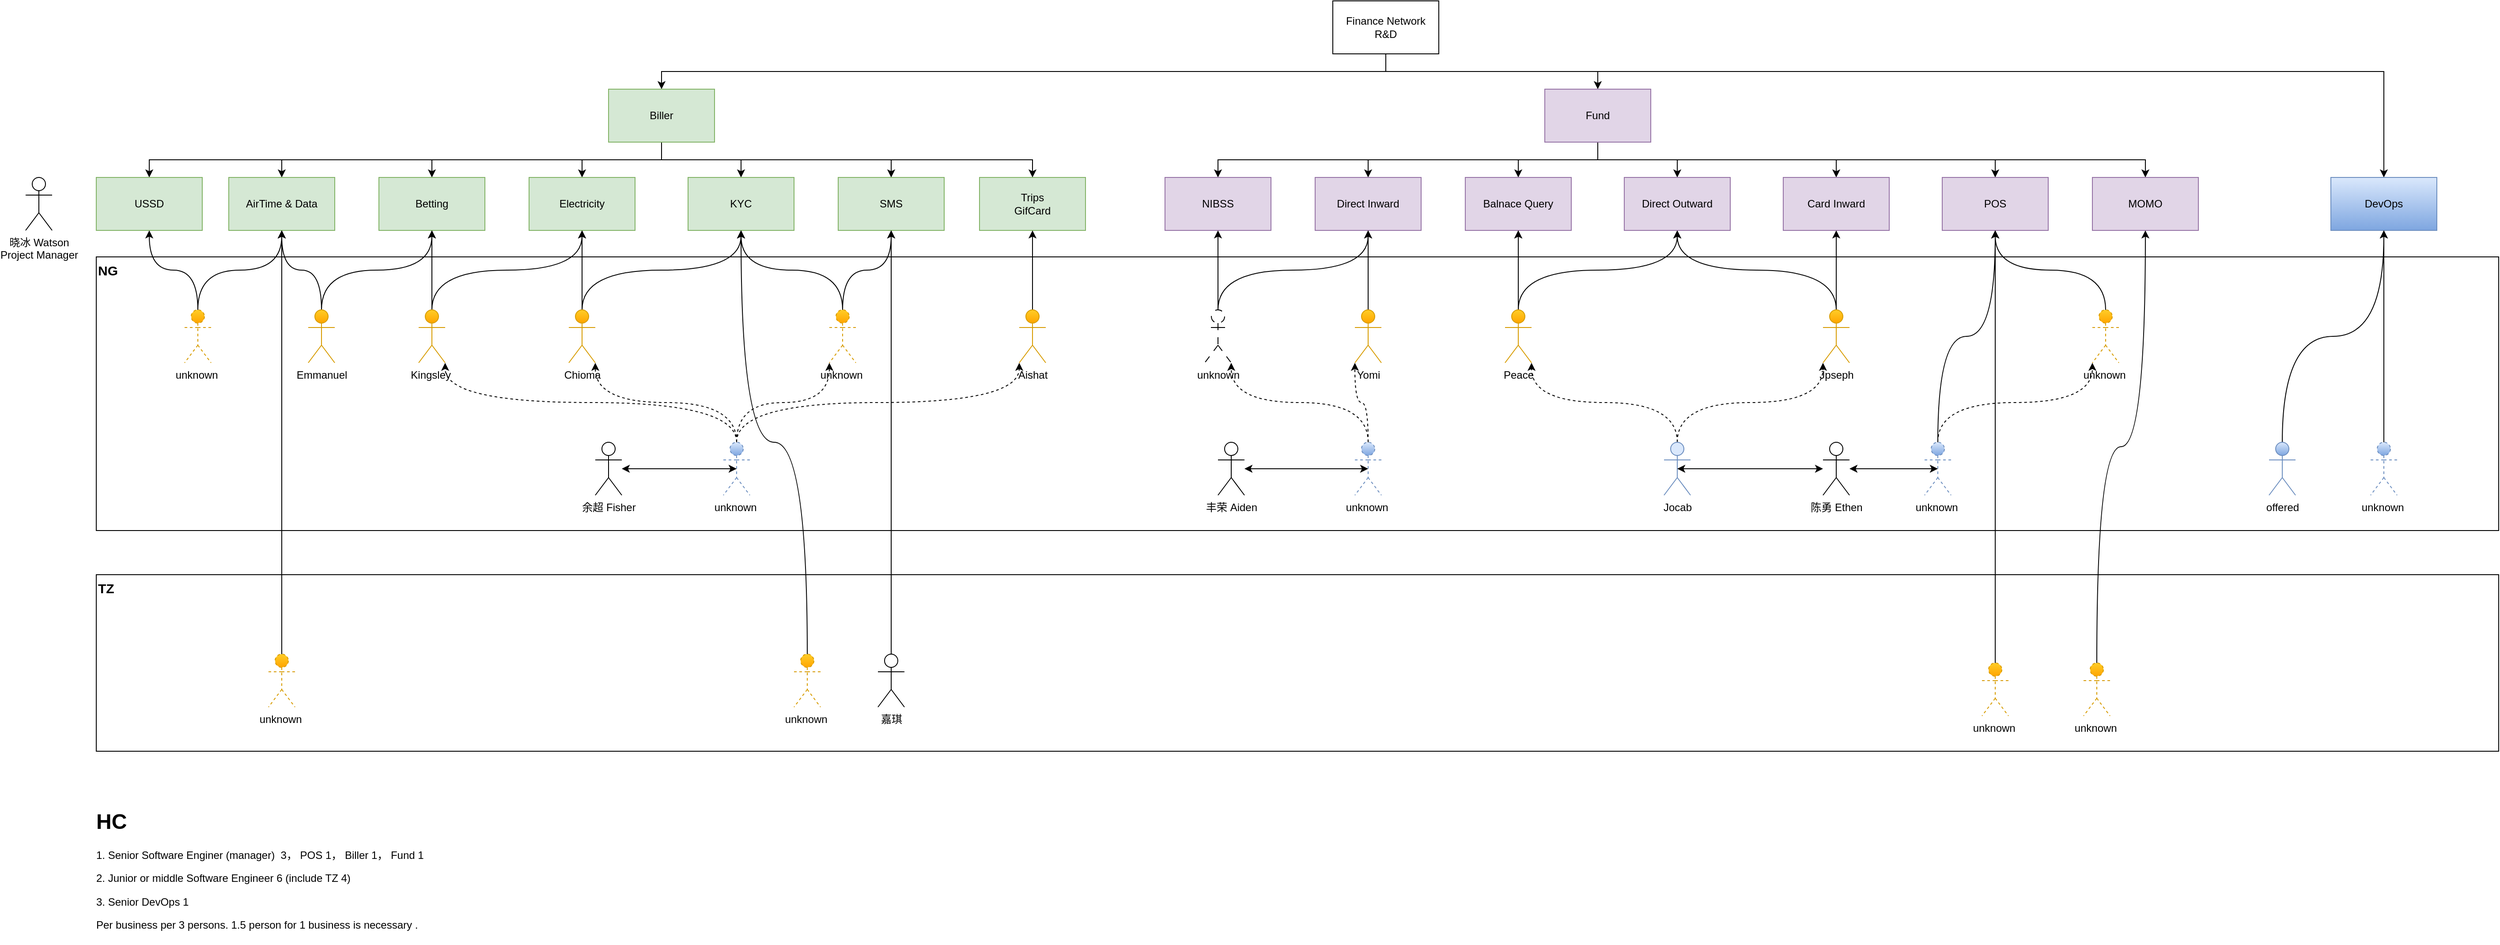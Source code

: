 <mxfile version="21.6.9" type="github">
  <diagram name="Page-1" id="KtC437doS44tO2pb6mZ8">
    <mxGraphModel dx="1670" dy="535" grid="1" gridSize="10" guides="1" tooltips="1" connect="1" arrows="1" fold="1" page="1" pageScale="1" pageWidth="827" pageHeight="1169" math="0" shadow="0">
      <root>
        <mxCell id="0" />
        <mxCell id="1" parent="0" />
        <mxCell id="--BedkbPNoYJuqEjWQFw-91" value="NG" style="rounded=0;whiteSpace=wrap;html=1;align=left;verticalAlign=top;fontStyle=1;fontSize=15;" vertex="1" parent="1">
          <mxGeometry x="-490" y="690" width="2720" height="310" as="geometry" />
        </mxCell>
        <mxCell id="--BedkbPNoYJuqEjWQFw-4" style="edgeStyle=orthogonalEdgeStyle;rounded=0;orthogonalLoop=1;jettySize=auto;html=1;entryX=0.5;entryY=0;entryDx=0;entryDy=0;exitX=0.5;exitY=1;exitDx=0;exitDy=0;" edge="1" parent="1" source="--BedkbPNoYJuqEjWQFw-1" target="--BedkbPNoYJuqEjWQFw-2">
          <mxGeometry relative="1" as="geometry" />
        </mxCell>
        <mxCell id="--BedkbPNoYJuqEjWQFw-5" style="edgeStyle=orthogonalEdgeStyle;rounded=0;orthogonalLoop=1;jettySize=auto;html=1;entryX=0.5;entryY=0;entryDx=0;entryDy=0;exitX=0.5;exitY=1;exitDx=0;exitDy=0;" edge="1" parent="1" source="--BedkbPNoYJuqEjWQFw-1" target="--BedkbPNoYJuqEjWQFw-3">
          <mxGeometry relative="1" as="geometry" />
        </mxCell>
        <mxCell id="--BedkbPNoYJuqEjWQFw-118" style="edgeStyle=orthogonalEdgeStyle;rounded=0;orthogonalLoop=1;jettySize=auto;html=1;entryX=0.5;entryY=0;entryDx=0;entryDy=0;exitX=0.5;exitY=1;exitDx=0;exitDy=0;" edge="1" parent="1" source="--BedkbPNoYJuqEjWQFw-1" target="--BedkbPNoYJuqEjWQFw-117">
          <mxGeometry relative="1" as="geometry">
            <Array as="points">
              <mxPoint x="970" y="480" />
              <mxPoint x="2100" y="480" />
            </Array>
          </mxGeometry>
        </mxCell>
        <mxCell id="--BedkbPNoYJuqEjWQFw-1" value="Finance Network R&amp;amp;D" style="rounded=0;whiteSpace=wrap;html=1;" vertex="1" parent="1">
          <mxGeometry x="910" y="400" width="120" height="60" as="geometry" />
        </mxCell>
        <mxCell id="--BedkbPNoYJuqEjWQFw-123" style="edgeStyle=orthogonalEdgeStyle;rounded=0;orthogonalLoop=1;jettySize=auto;html=1;entryX=0.5;entryY=0;entryDx=0;entryDy=0;exitX=0.5;exitY=1;exitDx=0;exitDy=0;" edge="1" parent="1" source="--BedkbPNoYJuqEjWQFw-2" target="--BedkbPNoYJuqEjWQFw-100">
          <mxGeometry relative="1" as="geometry" />
        </mxCell>
        <mxCell id="--BedkbPNoYJuqEjWQFw-124" style="edgeStyle=orthogonalEdgeStyle;rounded=0;orthogonalLoop=1;jettySize=auto;html=1;entryX=0.5;entryY=0;entryDx=0;entryDy=0;exitX=0.5;exitY=1;exitDx=0;exitDy=0;" edge="1" parent="1" source="--BedkbPNoYJuqEjWQFw-2" target="--BedkbPNoYJuqEjWQFw-6">
          <mxGeometry relative="1" as="geometry" />
        </mxCell>
        <mxCell id="--BedkbPNoYJuqEjWQFw-125" style="edgeStyle=orthogonalEdgeStyle;rounded=0;orthogonalLoop=1;jettySize=auto;html=1;entryX=0.5;entryY=0;entryDx=0;entryDy=0;exitX=0.5;exitY=1;exitDx=0;exitDy=0;" edge="1" parent="1" source="--BedkbPNoYJuqEjWQFw-2" target="--BedkbPNoYJuqEjWQFw-7">
          <mxGeometry relative="1" as="geometry" />
        </mxCell>
        <mxCell id="--BedkbPNoYJuqEjWQFw-126" style="edgeStyle=orthogonalEdgeStyle;rounded=0;orthogonalLoop=1;jettySize=auto;html=1;entryX=0.5;entryY=0;entryDx=0;entryDy=0;" edge="1" parent="1" source="--BedkbPNoYJuqEjWQFw-2" target="--BedkbPNoYJuqEjWQFw-8">
          <mxGeometry relative="1" as="geometry" />
        </mxCell>
        <mxCell id="--BedkbPNoYJuqEjWQFw-127" style="edgeStyle=orthogonalEdgeStyle;rounded=0;orthogonalLoop=1;jettySize=auto;html=1;entryX=0.5;entryY=0;entryDx=0;entryDy=0;" edge="1" parent="1" source="--BedkbPNoYJuqEjWQFw-2" target="--BedkbPNoYJuqEjWQFw-9">
          <mxGeometry relative="1" as="geometry" />
        </mxCell>
        <mxCell id="--BedkbPNoYJuqEjWQFw-128" style="edgeStyle=orthogonalEdgeStyle;rounded=0;orthogonalLoop=1;jettySize=auto;html=1;entryX=0.5;entryY=0;entryDx=0;entryDy=0;exitX=0.5;exitY=1;exitDx=0;exitDy=0;" edge="1" parent="1" source="--BedkbPNoYJuqEjWQFw-2" target="--BedkbPNoYJuqEjWQFw-10">
          <mxGeometry relative="1" as="geometry" />
        </mxCell>
        <mxCell id="--BedkbPNoYJuqEjWQFw-129" style="edgeStyle=orthogonalEdgeStyle;rounded=0;orthogonalLoop=1;jettySize=auto;html=1;entryX=0.5;entryY=0;entryDx=0;entryDy=0;exitX=0.5;exitY=1;exitDx=0;exitDy=0;" edge="1" parent="1" source="--BedkbPNoYJuqEjWQFw-2" target="--BedkbPNoYJuqEjWQFw-15">
          <mxGeometry relative="1" as="geometry" />
        </mxCell>
        <mxCell id="--BedkbPNoYJuqEjWQFw-2" value="Biller" style="rounded=0;whiteSpace=wrap;html=1;fillColor=#d5e8d4;strokeColor=#82b366;" vertex="1" parent="1">
          <mxGeometry x="90" y="500" width="120" height="60" as="geometry" />
        </mxCell>
        <mxCell id="--BedkbPNoYJuqEjWQFw-130" style="edgeStyle=orthogonalEdgeStyle;rounded=0;orthogonalLoop=1;jettySize=auto;html=1;entryX=0.5;entryY=0;entryDx=0;entryDy=0;exitX=0.5;exitY=1;exitDx=0;exitDy=0;" edge="1" parent="1" source="--BedkbPNoYJuqEjWQFw-3" target="--BedkbPNoYJuqEjWQFw-11">
          <mxGeometry relative="1" as="geometry" />
        </mxCell>
        <mxCell id="--BedkbPNoYJuqEjWQFw-131" style="edgeStyle=orthogonalEdgeStyle;rounded=0;orthogonalLoop=1;jettySize=auto;html=1;entryX=0.5;entryY=0;entryDx=0;entryDy=0;exitX=0.5;exitY=1;exitDx=0;exitDy=0;" edge="1" parent="1" source="--BedkbPNoYJuqEjWQFw-3" target="--BedkbPNoYJuqEjWQFw-12">
          <mxGeometry relative="1" as="geometry" />
        </mxCell>
        <mxCell id="--BedkbPNoYJuqEjWQFw-132" style="edgeStyle=orthogonalEdgeStyle;rounded=0;orthogonalLoop=1;jettySize=auto;html=1;entryX=0.5;entryY=0;entryDx=0;entryDy=0;" edge="1" parent="1" source="--BedkbPNoYJuqEjWQFw-3" target="--BedkbPNoYJuqEjWQFw-13">
          <mxGeometry relative="1" as="geometry" />
        </mxCell>
        <mxCell id="--BedkbPNoYJuqEjWQFw-133" style="edgeStyle=orthogonalEdgeStyle;rounded=0;orthogonalLoop=1;jettySize=auto;html=1;entryX=0.5;entryY=0;entryDx=0;entryDy=0;" edge="1" parent="1" source="--BedkbPNoYJuqEjWQFw-3" target="--BedkbPNoYJuqEjWQFw-48">
          <mxGeometry relative="1" as="geometry" />
        </mxCell>
        <mxCell id="--BedkbPNoYJuqEjWQFw-134" style="edgeStyle=orthogonalEdgeStyle;rounded=0;orthogonalLoop=1;jettySize=auto;html=1;entryX=0.5;entryY=0;entryDx=0;entryDy=0;exitX=0.5;exitY=1;exitDx=0;exitDy=0;" edge="1" parent="1" source="--BedkbPNoYJuqEjWQFw-3" target="--BedkbPNoYJuqEjWQFw-14">
          <mxGeometry relative="1" as="geometry" />
        </mxCell>
        <mxCell id="--BedkbPNoYJuqEjWQFw-135" style="edgeStyle=orthogonalEdgeStyle;rounded=0;orthogonalLoop=1;jettySize=auto;html=1;entryX=0.5;entryY=0;entryDx=0;entryDy=0;exitX=0.5;exitY=1;exitDx=0;exitDy=0;" edge="1" parent="1" source="--BedkbPNoYJuqEjWQFw-3" target="--BedkbPNoYJuqEjWQFw-16">
          <mxGeometry relative="1" as="geometry" />
        </mxCell>
        <mxCell id="--BedkbPNoYJuqEjWQFw-136" style="edgeStyle=orthogonalEdgeStyle;rounded=0;orthogonalLoop=1;jettySize=auto;html=1;entryX=0.5;entryY=0;entryDx=0;entryDy=0;exitX=0.5;exitY=1;exitDx=0;exitDy=0;" edge="1" parent="1" source="--BedkbPNoYJuqEjWQFw-3" target="--BedkbPNoYJuqEjWQFw-104">
          <mxGeometry relative="1" as="geometry" />
        </mxCell>
        <mxCell id="--BedkbPNoYJuqEjWQFw-3" value="Fund" style="rounded=0;whiteSpace=wrap;html=1;fillColor=#e1d5e7;strokeColor=#9673a6;" vertex="1" parent="1">
          <mxGeometry x="1150" y="500" width="120" height="60" as="geometry" />
        </mxCell>
        <mxCell id="--BedkbPNoYJuqEjWQFw-6" value="AirTime &amp;amp; Data" style="rounded=0;whiteSpace=wrap;html=1;fillColor=#d5e8d4;strokeColor=#82b366;" vertex="1" parent="1">
          <mxGeometry x="-340" y="600" width="120" height="60" as="geometry" />
        </mxCell>
        <mxCell id="--BedkbPNoYJuqEjWQFw-7" value="Betting" style="rounded=0;whiteSpace=wrap;html=1;fillColor=#d5e8d4;strokeColor=#82b366;" vertex="1" parent="1">
          <mxGeometry x="-170" y="600" width="120" height="60" as="geometry" />
        </mxCell>
        <mxCell id="--BedkbPNoYJuqEjWQFw-8" value="Electricity" style="rounded=0;whiteSpace=wrap;html=1;fillColor=#d5e8d4;strokeColor=#82b366;" vertex="1" parent="1">
          <mxGeometry y="600" width="120" height="60" as="geometry" />
        </mxCell>
        <mxCell id="--BedkbPNoYJuqEjWQFw-9" value="KYC" style="rounded=0;whiteSpace=wrap;html=1;fillColor=#d5e8d4;strokeColor=#82b366;" vertex="1" parent="1">
          <mxGeometry x="180" y="600" width="120" height="60" as="geometry" />
        </mxCell>
        <mxCell id="--BedkbPNoYJuqEjWQFw-10" value="SMS" style="rounded=0;whiteSpace=wrap;html=1;fillColor=#d5e8d4;strokeColor=#82b366;" vertex="1" parent="1">
          <mxGeometry x="350" y="600" width="120" height="60" as="geometry" />
        </mxCell>
        <mxCell id="--BedkbPNoYJuqEjWQFw-11" value="NIBSS" style="rounded=0;whiteSpace=wrap;html=1;fillColor=#e1d5e7;strokeColor=#9673a6;" vertex="1" parent="1">
          <mxGeometry x="720" y="600" width="120" height="60" as="geometry" />
        </mxCell>
        <mxCell id="--BedkbPNoYJuqEjWQFw-12" value="Direct Inward" style="rounded=0;whiteSpace=wrap;html=1;fillColor=#e1d5e7;strokeColor=#9673a6;" vertex="1" parent="1">
          <mxGeometry x="890" y="600" width="120" height="60" as="geometry" />
        </mxCell>
        <mxCell id="--BedkbPNoYJuqEjWQFw-13" value="Balnace Query" style="rounded=0;whiteSpace=wrap;html=1;fillColor=#e1d5e7;strokeColor=#9673a6;" vertex="1" parent="1">
          <mxGeometry x="1060" y="600" width="120" height="60" as="geometry" />
        </mxCell>
        <mxCell id="--BedkbPNoYJuqEjWQFw-14" value="Card Inward" style="rounded=0;whiteSpace=wrap;html=1;fillColor=#e1d5e7;strokeColor=#9673a6;" vertex="1" parent="1">
          <mxGeometry x="1420" y="600" width="120" height="60" as="geometry" />
        </mxCell>
        <mxCell id="--BedkbPNoYJuqEjWQFw-15" value="Trips&lt;br&gt;GifCard" style="rounded=0;whiteSpace=wrap;html=1;fillColor=#d5e8d4;strokeColor=#82b366;" vertex="1" parent="1">
          <mxGeometry x="510" y="600" width="120" height="60" as="geometry" />
        </mxCell>
        <mxCell id="--BedkbPNoYJuqEjWQFw-16" value="POS" style="rounded=0;whiteSpace=wrap;html=1;fillColor=#e1d5e7;strokeColor=#9673a6;" vertex="1" parent="1">
          <mxGeometry x="1600" y="600" width="120" height="60" as="geometry" />
        </mxCell>
        <mxCell id="--BedkbPNoYJuqEjWQFw-24" style="edgeStyle=orthogonalEdgeStyle;rounded=0;orthogonalLoop=1;jettySize=auto;html=1;entryX=0.5;entryY=1;entryDx=0;entryDy=0;curved=1;" edge="1" parent="1" source="--BedkbPNoYJuqEjWQFw-17" target="--BedkbPNoYJuqEjWQFw-6">
          <mxGeometry relative="1" as="geometry" />
        </mxCell>
        <mxCell id="--BedkbPNoYJuqEjWQFw-25" style="edgeStyle=orthogonalEdgeStyle;rounded=0;orthogonalLoop=1;jettySize=auto;html=1;entryX=0.5;entryY=1;entryDx=0;entryDy=0;exitX=0.5;exitY=0;exitDx=0;exitDy=0;exitPerimeter=0;curved=1;" edge="1" parent="1" source="--BedkbPNoYJuqEjWQFw-17" target="--BedkbPNoYJuqEjWQFw-7">
          <mxGeometry relative="1" as="geometry" />
        </mxCell>
        <mxCell id="--BedkbPNoYJuqEjWQFw-17" value="Emmanuel" style="shape=umlActor;verticalLabelPosition=bottom;verticalAlign=top;html=1;outlineConnect=0;fillColor=#ffcd28;gradientColor=#ffa500;strokeColor=#d79b00;" vertex="1" parent="1">
          <mxGeometry x="-250" y="750" width="30" height="60" as="geometry" />
        </mxCell>
        <mxCell id="--BedkbPNoYJuqEjWQFw-21" style="edgeStyle=orthogonalEdgeStyle;rounded=0;orthogonalLoop=1;jettySize=auto;html=1;entryX=0.5;entryY=1;entryDx=0;entryDy=0;curved=1;" edge="1" parent="1" source="--BedkbPNoYJuqEjWQFw-18" target="--BedkbPNoYJuqEjWQFw-7">
          <mxGeometry relative="1" as="geometry" />
        </mxCell>
        <mxCell id="--BedkbPNoYJuqEjWQFw-22" style="edgeStyle=orthogonalEdgeStyle;rounded=0;orthogonalLoop=1;jettySize=auto;html=1;entryX=0.5;entryY=1;entryDx=0;entryDy=0;exitX=0.5;exitY=0;exitDx=0;exitDy=0;exitPerimeter=0;curved=1;" edge="1" parent="1" source="--BedkbPNoYJuqEjWQFw-18" target="--BedkbPNoYJuqEjWQFw-8">
          <mxGeometry relative="1" as="geometry" />
        </mxCell>
        <mxCell id="--BedkbPNoYJuqEjWQFw-18" value="Kingsley&amp;nbsp;" style="shape=umlActor;verticalLabelPosition=bottom;verticalAlign=top;html=1;outlineConnect=0;fillColor=#ffcd28;gradientColor=#ffa500;strokeColor=#d79b00;" vertex="1" parent="1">
          <mxGeometry x="-125" y="750" width="30" height="60" as="geometry" />
        </mxCell>
        <mxCell id="--BedkbPNoYJuqEjWQFw-23" style="edgeStyle=orthogonalEdgeStyle;rounded=0;orthogonalLoop=1;jettySize=auto;html=1;entryX=0.5;entryY=1;entryDx=0;entryDy=0;curved=1;" edge="1" parent="1" source="--BedkbPNoYJuqEjWQFw-19" target="--BedkbPNoYJuqEjWQFw-8">
          <mxGeometry relative="1" as="geometry" />
        </mxCell>
        <mxCell id="--BedkbPNoYJuqEjWQFw-26" style="edgeStyle=orthogonalEdgeStyle;rounded=0;orthogonalLoop=1;jettySize=auto;html=1;entryX=0.5;entryY=1;entryDx=0;entryDy=0;exitX=0.5;exitY=0;exitDx=0;exitDy=0;exitPerimeter=0;curved=1;" edge="1" parent="1" source="--BedkbPNoYJuqEjWQFw-19" target="--BedkbPNoYJuqEjWQFw-9">
          <mxGeometry relative="1" as="geometry" />
        </mxCell>
        <mxCell id="--BedkbPNoYJuqEjWQFw-19" value="Chioma" style="shape=umlActor;verticalLabelPosition=bottom;verticalAlign=top;html=1;outlineConnect=0;fillColor=#ffcd28;gradientColor=#ffa500;strokeColor=#d79b00;" vertex="1" parent="1">
          <mxGeometry x="45" y="750" width="30" height="60" as="geometry" />
        </mxCell>
        <mxCell id="--BedkbPNoYJuqEjWQFw-28" style="edgeStyle=orthogonalEdgeStyle;rounded=0;orthogonalLoop=1;jettySize=auto;html=1;entryX=0.5;entryY=1;entryDx=0;entryDy=0;" edge="1" parent="1" source="--BedkbPNoYJuqEjWQFw-27" target="--BedkbPNoYJuqEjWQFw-15">
          <mxGeometry relative="1" as="geometry" />
        </mxCell>
        <mxCell id="--BedkbPNoYJuqEjWQFw-27" value="Aishat" style="shape=umlActor;verticalLabelPosition=bottom;verticalAlign=top;html=1;outlineConnect=0;fillColor=#ffcd28;gradientColor=#ffa500;strokeColor=#d79b00;" vertex="1" parent="1">
          <mxGeometry x="555" y="750" width="30" height="60" as="geometry" />
        </mxCell>
        <mxCell id="--BedkbPNoYJuqEjWQFw-33" style="edgeStyle=orthogonalEdgeStyle;rounded=0;orthogonalLoop=1;jettySize=auto;html=1;entryX=0.5;entryY=1;entryDx=0;entryDy=0;curved=1;" edge="1" parent="1" source="--BedkbPNoYJuqEjWQFw-32" target="--BedkbPNoYJuqEjWQFw-10">
          <mxGeometry relative="1" as="geometry" />
        </mxCell>
        <mxCell id="--BedkbPNoYJuqEjWQFw-34" style="edgeStyle=orthogonalEdgeStyle;rounded=0;orthogonalLoop=1;jettySize=auto;html=1;entryX=0.5;entryY=1;entryDx=0;entryDy=0;curved=1;exitX=0.5;exitY=0;exitDx=0;exitDy=0;exitPerimeter=0;" edge="1" parent="1" source="--BedkbPNoYJuqEjWQFw-32" target="--BedkbPNoYJuqEjWQFw-9">
          <mxGeometry relative="1" as="geometry" />
        </mxCell>
        <mxCell id="--BedkbPNoYJuqEjWQFw-32" value="unknown&amp;nbsp;" style="shape=umlActor;verticalLabelPosition=bottom;verticalAlign=top;html=1;outlineConnect=0;dashed=1;fillColor=#ffcd28;gradientColor=#ffa500;strokeColor=#d79b00;" vertex="1" parent="1">
          <mxGeometry x="340" y="750" width="30" height="60" as="geometry" />
        </mxCell>
        <mxCell id="--BedkbPNoYJuqEjWQFw-36" style="edgeStyle=orthogonalEdgeStyle;rounded=0;orthogonalLoop=1;jettySize=auto;html=1;entryX=0.5;entryY=1;entryDx=0;entryDy=0;" edge="1" parent="1" source="--BedkbPNoYJuqEjWQFw-35" target="--BedkbPNoYJuqEjWQFw-11">
          <mxGeometry relative="1" as="geometry" />
        </mxCell>
        <mxCell id="--BedkbPNoYJuqEjWQFw-39" style="edgeStyle=orthogonalEdgeStyle;rounded=0;orthogonalLoop=1;jettySize=auto;html=1;entryX=0.5;entryY=1;entryDx=0;entryDy=0;exitX=0.5;exitY=0;exitDx=0;exitDy=0;exitPerimeter=0;curved=1;" edge="1" parent="1" source="--BedkbPNoYJuqEjWQFw-35" target="--BedkbPNoYJuqEjWQFw-12">
          <mxGeometry relative="1" as="geometry" />
        </mxCell>
        <mxCell id="--BedkbPNoYJuqEjWQFw-35" value="unknown" style="shape=umlActor;verticalLabelPosition=bottom;verticalAlign=top;html=1;outlineConnect=0;dashed=1;dashPattern=8 8;" vertex="1" parent="1">
          <mxGeometry x="765" y="750" width="30" height="60" as="geometry" />
        </mxCell>
        <mxCell id="--BedkbPNoYJuqEjWQFw-38" style="edgeStyle=orthogonalEdgeStyle;rounded=0;orthogonalLoop=1;jettySize=auto;html=1;entryX=0.5;entryY=1;entryDx=0;entryDy=0;" edge="1" parent="1" source="--BedkbPNoYJuqEjWQFw-37" target="--BedkbPNoYJuqEjWQFw-12">
          <mxGeometry relative="1" as="geometry" />
        </mxCell>
        <mxCell id="--BedkbPNoYJuqEjWQFw-37" value="Yomi" style="shape=umlActor;verticalLabelPosition=bottom;verticalAlign=top;html=1;outlineConnect=0;fillColor=#ffcd28;gradientColor=#ffa500;strokeColor=#d79b00;" vertex="1" parent="1">
          <mxGeometry x="935" y="750" width="30" height="60" as="geometry" />
        </mxCell>
        <mxCell id="--BedkbPNoYJuqEjWQFw-41" style="edgeStyle=orthogonalEdgeStyle;rounded=0;orthogonalLoop=1;jettySize=auto;html=1;entryX=0.5;entryY=1;entryDx=0;entryDy=0;" edge="1" parent="1" source="--BedkbPNoYJuqEjWQFw-45" target="--BedkbPNoYJuqEjWQFw-13">
          <mxGeometry relative="1" as="geometry" />
        </mxCell>
        <mxCell id="--BedkbPNoYJuqEjWQFw-71" style="edgeStyle=orthogonalEdgeStyle;rounded=0;orthogonalLoop=1;jettySize=auto;html=1;entryX=1;entryY=1;entryDx=0;entryDy=0;entryPerimeter=0;exitX=0.5;exitY=0;exitDx=0;exitDy=0;exitPerimeter=0;curved=1;dashed=1;" edge="1" parent="1" source="--BedkbPNoYJuqEjWQFw-40" target="--BedkbPNoYJuqEjWQFw-45">
          <mxGeometry relative="1" as="geometry" />
        </mxCell>
        <mxCell id="--BedkbPNoYJuqEjWQFw-74" style="edgeStyle=orthogonalEdgeStyle;rounded=0;orthogonalLoop=1;jettySize=auto;html=1;entryX=0;entryY=1;entryDx=0;entryDy=0;entryPerimeter=0;exitX=0.5;exitY=0;exitDx=0;exitDy=0;exitPerimeter=0;curved=1;dashed=1;" edge="1" parent="1" source="--BedkbPNoYJuqEjWQFw-40" target="--BedkbPNoYJuqEjWQFw-50">
          <mxGeometry relative="1" as="geometry" />
        </mxCell>
        <mxCell id="--BedkbPNoYJuqEjWQFw-40" value="Jocab" style="shape=umlActor;verticalLabelPosition=bottom;verticalAlign=top;html=1;outlineConnect=0;fillColor=#dae8fc;strokeColor=#6c8ebf;" vertex="1" parent="1">
          <mxGeometry x="1285" y="900" width="30" height="60" as="geometry" />
        </mxCell>
        <mxCell id="--BedkbPNoYJuqEjWQFw-47" style="edgeStyle=orthogonalEdgeStyle;rounded=0;orthogonalLoop=1;jettySize=auto;html=1;entryX=0.5;entryY=1;entryDx=0;entryDy=0;exitX=0.5;exitY=0;exitDx=0;exitDy=0;exitPerimeter=0;curved=1;" edge="1" parent="1" source="--BedkbPNoYJuqEjWQFw-45" target="--BedkbPNoYJuqEjWQFw-13">
          <mxGeometry relative="1" as="geometry" />
        </mxCell>
        <mxCell id="--BedkbPNoYJuqEjWQFw-49" style="edgeStyle=orthogonalEdgeStyle;rounded=0;orthogonalLoop=1;jettySize=auto;html=1;entryX=0.5;entryY=1;entryDx=0;entryDy=0;curved=1;exitX=0.5;exitY=0;exitDx=0;exitDy=0;exitPerimeter=0;" edge="1" parent="1" source="--BedkbPNoYJuqEjWQFw-45" target="--BedkbPNoYJuqEjWQFw-48">
          <mxGeometry relative="1" as="geometry" />
        </mxCell>
        <mxCell id="--BedkbPNoYJuqEjWQFw-48" value="Direct Outward" style="rounded=0;whiteSpace=wrap;html=1;fillColor=#e1d5e7;strokeColor=#9673a6;" vertex="1" parent="1">
          <mxGeometry x="1240" y="600" width="120" height="60" as="geometry" />
        </mxCell>
        <mxCell id="--BedkbPNoYJuqEjWQFw-55" style="edgeStyle=orthogonalEdgeStyle;rounded=0;orthogonalLoop=1;jettySize=auto;html=1;entryX=0.5;entryY=1;entryDx=0;entryDy=0;" edge="1" parent="1" source="--BedkbPNoYJuqEjWQFw-50" target="--BedkbPNoYJuqEjWQFw-14">
          <mxGeometry relative="1" as="geometry" />
        </mxCell>
        <mxCell id="--BedkbPNoYJuqEjWQFw-88" style="edgeStyle=orthogonalEdgeStyle;rounded=0;orthogonalLoop=1;jettySize=auto;html=1;entryX=0.5;entryY=1;entryDx=0;entryDy=0;exitX=0.5;exitY=0;exitDx=0;exitDy=0;exitPerimeter=0;curved=1;" edge="1" parent="1" source="--BedkbPNoYJuqEjWQFw-50" target="--BedkbPNoYJuqEjWQFw-48">
          <mxGeometry relative="1" as="geometry" />
        </mxCell>
        <mxCell id="--BedkbPNoYJuqEjWQFw-50" value="Jpseph" style="shape=umlActor;verticalLabelPosition=bottom;verticalAlign=top;html=1;outlineConnect=0;fillColor=#ffcd28;gradientColor=#ffa500;strokeColor=#d79b00;" vertex="1" parent="1">
          <mxGeometry x="1465" y="750" width="30" height="60" as="geometry" />
        </mxCell>
        <mxCell id="--BedkbPNoYJuqEjWQFw-45" value="Peace" style="shape=umlActor;verticalLabelPosition=bottom;verticalAlign=top;html=1;outlineConnect=0;fillColor=#ffcd28;gradientColor=#ffa500;strokeColor=#d79b00;" vertex="1" parent="1">
          <mxGeometry x="1105" y="750" width="30" height="60" as="geometry" />
        </mxCell>
        <mxCell id="--BedkbPNoYJuqEjWQFw-60" style="edgeStyle=orthogonalEdgeStyle;rounded=0;orthogonalLoop=1;jettySize=auto;html=1;entryX=0.5;entryY=1;entryDx=0;entryDy=0;exitX=0.5;exitY=0;exitDx=0;exitDy=0;exitPerimeter=0;curved=1;" edge="1" parent="1" source="--BedkbPNoYJuqEjWQFw-58" target="--BedkbPNoYJuqEjWQFw-16">
          <mxGeometry relative="1" as="geometry" />
        </mxCell>
        <mxCell id="--BedkbPNoYJuqEjWQFw-58" value="unknown&amp;nbsp;" style="shape=umlActor;verticalLabelPosition=bottom;verticalAlign=top;html=1;outlineConnect=0;fillColor=#ffcd28;gradientColor=#ffa500;strokeColor=#d79b00;dashed=1;" vertex="1" parent="1">
          <mxGeometry x="1770" y="750" width="30" height="60" as="geometry" />
        </mxCell>
        <mxCell id="--BedkbPNoYJuqEjWQFw-65" style="edgeStyle=orthogonalEdgeStyle;rounded=0;orthogonalLoop=1;jettySize=auto;html=1;entryX=1;entryY=1;entryDx=0;entryDy=0;entryPerimeter=0;curved=1;exitX=0.5;exitY=0;exitDx=0;exitDy=0;exitPerimeter=0;dashed=1;" edge="1" parent="1" source="--BedkbPNoYJuqEjWQFw-63" target="--BedkbPNoYJuqEjWQFw-19">
          <mxGeometry relative="1" as="geometry" />
        </mxCell>
        <mxCell id="--BedkbPNoYJuqEjWQFw-66" style="edgeStyle=orthogonalEdgeStyle;rounded=0;orthogonalLoop=1;jettySize=auto;html=1;entryX=0;entryY=1;entryDx=0;entryDy=0;entryPerimeter=0;exitX=0.5;exitY=0;exitDx=0;exitDy=0;exitPerimeter=0;curved=1;dashed=1;" edge="1" parent="1" source="--BedkbPNoYJuqEjWQFw-63" target="--BedkbPNoYJuqEjWQFw-32">
          <mxGeometry relative="1" as="geometry" />
        </mxCell>
        <mxCell id="--BedkbPNoYJuqEjWQFw-67" style="edgeStyle=orthogonalEdgeStyle;rounded=0;orthogonalLoop=1;jettySize=auto;html=1;entryX=1;entryY=1;entryDx=0;entryDy=0;entryPerimeter=0;exitX=0.5;exitY=0;exitDx=0;exitDy=0;exitPerimeter=0;curved=1;dashed=1;" edge="1" parent="1" source="--BedkbPNoYJuqEjWQFw-63" target="--BedkbPNoYJuqEjWQFw-18">
          <mxGeometry relative="1" as="geometry" />
        </mxCell>
        <mxCell id="--BedkbPNoYJuqEjWQFw-68" style="edgeStyle=orthogonalEdgeStyle;rounded=0;orthogonalLoop=1;jettySize=auto;html=1;entryX=0;entryY=1;entryDx=0;entryDy=0;entryPerimeter=0;exitX=0.5;exitY=0;exitDx=0;exitDy=0;exitPerimeter=0;curved=1;dashed=1;" edge="1" parent="1" source="--BedkbPNoYJuqEjWQFw-63" target="--BedkbPNoYJuqEjWQFw-27">
          <mxGeometry relative="1" as="geometry" />
        </mxCell>
        <mxCell id="--BedkbPNoYJuqEjWQFw-63" value="unknown&amp;nbsp;" style="shape=umlActor;verticalLabelPosition=bottom;verticalAlign=top;html=1;outlineConnect=0;fillColor=#dae8fc;gradientColor=#7ea6e0;strokeColor=#6c8ebf;dashed=1;" vertex="1" parent="1">
          <mxGeometry x="220" y="900" width="30" height="60" as="geometry" />
        </mxCell>
        <mxCell id="--BedkbPNoYJuqEjWQFw-69" style="edgeStyle=orthogonalEdgeStyle;rounded=0;orthogonalLoop=1;jettySize=auto;html=1;entryX=0.5;entryY=0.5;entryDx=0;entryDy=0;entryPerimeter=0;startArrow=classic;startFill=1;" edge="1" parent="1" source="--BedkbPNoYJuqEjWQFw-64" target="--BedkbPNoYJuqEjWQFw-63">
          <mxGeometry relative="1" as="geometry" />
        </mxCell>
        <mxCell id="--BedkbPNoYJuqEjWQFw-64" value="余超 Fisher" style="shape=umlActor;verticalLabelPosition=bottom;verticalAlign=top;html=1;outlineConnect=0;" vertex="1" parent="1">
          <mxGeometry x="75" y="900" width="30" height="60" as="geometry" />
        </mxCell>
        <mxCell id="--BedkbPNoYJuqEjWQFw-86" style="edgeStyle=orthogonalEdgeStyle;rounded=0;orthogonalLoop=1;jettySize=auto;html=1;entryX=1;entryY=1;entryDx=0;entryDy=0;entryPerimeter=0;curved=1;exitX=0.5;exitY=0;exitDx=0;exitDy=0;exitPerimeter=0;dashed=1;" edge="1" parent="1" source="--BedkbPNoYJuqEjWQFw-70" target="--BedkbPNoYJuqEjWQFw-35">
          <mxGeometry relative="1" as="geometry" />
        </mxCell>
        <mxCell id="--BedkbPNoYJuqEjWQFw-87" style="edgeStyle=orthogonalEdgeStyle;rounded=0;orthogonalLoop=1;jettySize=auto;html=1;entryX=0;entryY=1;entryDx=0;entryDy=0;entryPerimeter=0;curved=1;dashed=1;" edge="1" parent="1" source="--BedkbPNoYJuqEjWQFw-70" target="--BedkbPNoYJuqEjWQFw-37">
          <mxGeometry relative="1" as="geometry" />
        </mxCell>
        <mxCell id="--BedkbPNoYJuqEjWQFw-70" value="unknown&amp;nbsp;" style="shape=umlActor;verticalLabelPosition=bottom;verticalAlign=top;html=1;outlineConnect=0;fillColor=#dae8fc;gradientColor=#7ea6e0;strokeColor=#6c8ebf;dashed=1;" vertex="1" parent="1">
          <mxGeometry x="935" y="900" width="30" height="60" as="geometry" />
        </mxCell>
        <mxCell id="--BedkbPNoYJuqEjWQFw-78" style="edgeStyle=orthogonalEdgeStyle;rounded=0;orthogonalLoop=1;jettySize=auto;html=1;entryX=0.5;entryY=0.5;entryDx=0;entryDy=0;entryPerimeter=0;startArrow=classic;startFill=1;" edge="1" parent="1" source="--BedkbPNoYJuqEjWQFw-75" target="--BedkbPNoYJuqEjWQFw-70">
          <mxGeometry relative="1" as="geometry" />
        </mxCell>
        <mxCell id="--BedkbPNoYJuqEjWQFw-75" value="丰荣 Aiden" style="shape=umlActor;verticalLabelPosition=bottom;verticalAlign=top;html=1;outlineConnect=0;" vertex="1" parent="1">
          <mxGeometry x="780" y="900" width="30" height="60" as="geometry" />
        </mxCell>
        <mxCell id="--BedkbPNoYJuqEjWQFw-83" style="edgeStyle=orthogonalEdgeStyle;rounded=0;orthogonalLoop=1;jettySize=auto;html=1;entryX=0.5;entryY=1;entryDx=0;entryDy=0;curved=1;" edge="1" parent="1" source="--BedkbPNoYJuqEjWQFw-79" target="--BedkbPNoYJuqEjWQFw-16">
          <mxGeometry relative="1" as="geometry">
            <mxPoint x="1645" y="810" as="targetPoint" />
          </mxGeometry>
        </mxCell>
        <mxCell id="--BedkbPNoYJuqEjWQFw-84" style="edgeStyle=orthogonalEdgeStyle;rounded=0;orthogonalLoop=1;jettySize=auto;html=1;entryX=0;entryY=1;entryDx=0;entryDy=0;entryPerimeter=0;exitX=0.5;exitY=0;exitDx=0;exitDy=0;exitPerimeter=0;curved=1;dashed=1;" edge="1" parent="1" source="--BedkbPNoYJuqEjWQFw-79" target="--BedkbPNoYJuqEjWQFw-58">
          <mxGeometry relative="1" as="geometry" />
        </mxCell>
        <mxCell id="--BedkbPNoYJuqEjWQFw-79" value="unknown&amp;nbsp;" style="shape=umlActor;verticalLabelPosition=bottom;verticalAlign=top;html=1;outlineConnect=0;fillColor=#dae8fc;gradientColor=#7ea6e0;strokeColor=#6c8ebf;dashed=1;" vertex="1" parent="1">
          <mxGeometry x="1580" y="900" width="30" height="60" as="geometry" />
        </mxCell>
        <mxCell id="--BedkbPNoYJuqEjWQFw-81" style="edgeStyle=orthogonalEdgeStyle;rounded=0;orthogonalLoop=1;jettySize=auto;html=1;entryX=0.5;entryY=0.5;entryDx=0;entryDy=0;entryPerimeter=0;startArrow=classic;startFill=1;" edge="1" parent="1" source="--BedkbPNoYJuqEjWQFw-80" target="--BedkbPNoYJuqEjWQFw-79">
          <mxGeometry relative="1" as="geometry" />
        </mxCell>
        <mxCell id="--BedkbPNoYJuqEjWQFw-82" style="edgeStyle=orthogonalEdgeStyle;rounded=0;orthogonalLoop=1;jettySize=auto;html=1;entryX=0.5;entryY=0.5;entryDx=0;entryDy=0;entryPerimeter=0;startArrow=classic;startFill=1;" edge="1" parent="1" source="--BedkbPNoYJuqEjWQFw-80" target="--BedkbPNoYJuqEjWQFw-40">
          <mxGeometry relative="1" as="geometry" />
        </mxCell>
        <mxCell id="--BedkbPNoYJuqEjWQFw-80" value="陈勇 Ethen" style="shape=umlActor;verticalLabelPosition=bottom;verticalAlign=top;html=1;outlineConnect=0;" vertex="1" parent="1">
          <mxGeometry x="1465" y="900" width="30" height="60" as="geometry" />
        </mxCell>
        <mxCell id="--BedkbPNoYJuqEjWQFw-89" value="晓冰 Watson&lt;br&gt;Project Manager" style="shape=umlActor;verticalLabelPosition=bottom;verticalAlign=top;html=1;outlineConnect=0;" vertex="1" parent="1">
          <mxGeometry x="-570" y="600" width="30" height="60" as="geometry" />
        </mxCell>
        <mxCell id="--BedkbPNoYJuqEjWQFw-92" value="TZ" style="rounded=0;whiteSpace=wrap;html=1;align=left;verticalAlign=top;fontStyle=1;fontSize=15;" vertex="1" parent="1">
          <mxGeometry x="-490" y="1050" width="2720" height="200" as="geometry" />
        </mxCell>
        <mxCell id="--BedkbPNoYJuqEjWQFw-94" style="edgeStyle=orthogonalEdgeStyle;rounded=0;orthogonalLoop=1;jettySize=auto;html=1;entryX=0.5;entryY=1;entryDx=0;entryDy=0;" edge="1" parent="1" source="--BedkbPNoYJuqEjWQFw-93" target="--BedkbPNoYJuqEjWQFw-10">
          <mxGeometry relative="1" as="geometry" />
        </mxCell>
        <mxCell id="--BedkbPNoYJuqEjWQFw-93" value="嘉琪" style="shape=umlActor;verticalLabelPosition=bottom;verticalAlign=top;html=1;outlineConnect=0;" vertex="1" parent="1">
          <mxGeometry x="395" y="1140" width="30" height="60" as="geometry" />
        </mxCell>
        <mxCell id="--BedkbPNoYJuqEjWQFw-96" style="edgeStyle=orthogonalEdgeStyle;rounded=0;orthogonalLoop=1;jettySize=auto;html=1;entryX=0.5;entryY=1;entryDx=0;entryDy=0;curved=1;" edge="1" parent="1" source="--BedkbPNoYJuqEjWQFw-95" target="--BedkbPNoYJuqEjWQFw-9">
          <mxGeometry relative="1" as="geometry" />
        </mxCell>
        <mxCell id="--BedkbPNoYJuqEjWQFw-95" value="unknown&amp;nbsp;" style="shape=umlActor;verticalLabelPosition=bottom;verticalAlign=top;html=1;outlineConnect=0;dashed=1;fillColor=#ffcd28;gradientColor=#ffa500;strokeColor=#d79b00;" vertex="1" parent="1">
          <mxGeometry x="300" y="1140" width="30" height="60" as="geometry" />
        </mxCell>
        <mxCell id="--BedkbPNoYJuqEjWQFw-100" value="USSD" style="rounded=0;whiteSpace=wrap;html=1;fillColor=#d5e8d4;strokeColor=#82b366;" vertex="1" parent="1">
          <mxGeometry x="-490" y="600" width="120" height="60" as="geometry" />
        </mxCell>
        <mxCell id="--BedkbPNoYJuqEjWQFw-102" style="edgeStyle=orthogonalEdgeStyle;rounded=0;orthogonalLoop=1;jettySize=auto;html=1;entryX=0.5;entryY=1;entryDx=0;entryDy=0;" edge="1" parent="1" source="--BedkbPNoYJuqEjWQFw-101" target="--BedkbPNoYJuqEjWQFw-6">
          <mxGeometry relative="1" as="geometry" />
        </mxCell>
        <mxCell id="--BedkbPNoYJuqEjWQFw-101" value="unknown&amp;nbsp;" style="shape=umlActor;verticalLabelPosition=bottom;verticalAlign=top;html=1;outlineConnect=0;dashed=1;fillColor=#ffcd28;gradientColor=#ffa500;strokeColor=#d79b00;" vertex="1" parent="1">
          <mxGeometry x="-295" y="1140" width="30" height="60" as="geometry" />
        </mxCell>
        <mxCell id="--BedkbPNoYJuqEjWQFw-106" style="edgeStyle=orthogonalEdgeStyle;rounded=0;orthogonalLoop=1;jettySize=auto;html=1;entryX=0.5;entryY=1;entryDx=0;entryDy=0;" edge="1" parent="1" source="--BedkbPNoYJuqEjWQFw-103" target="--BedkbPNoYJuqEjWQFw-16">
          <mxGeometry relative="1" as="geometry" />
        </mxCell>
        <mxCell id="--BedkbPNoYJuqEjWQFw-103" value="unknown&amp;nbsp;" style="shape=umlActor;verticalLabelPosition=bottom;verticalAlign=top;html=1;outlineConnect=0;dashed=1;fillColor=#ffcd28;gradientColor=#ffa500;strokeColor=#d79b00;" vertex="1" parent="1">
          <mxGeometry x="1645" y="1150" width="30" height="60" as="geometry" />
        </mxCell>
        <mxCell id="--BedkbPNoYJuqEjWQFw-104" value="MOMO" style="rounded=0;whiteSpace=wrap;html=1;fillColor=#e1d5e7;strokeColor=#9673a6;" vertex="1" parent="1">
          <mxGeometry x="1770" y="600" width="120" height="60" as="geometry" />
        </mxCell>
        <mxCell id="--BedkbPNoYJuqEjWQFw-107" style="edgeStyle=orthogonalEdgeStyle;rounded=0;orthogonalLoop=1;jettySize=auto;html=1;entryX=0.5;entryY=1;entryDx=0;entryDy=0;curved=1;" edge="1" parent="1" source="--BedkbPNoYJuqEjWQFw-105" target="--BedkbPNoYJuqEjWQFw-104">
          <mxGeometry relative="1" as="geometry" />
        </mxCell>
        <mxCell id="--BedkbPNoYJuqEjWQFw-105" value="unknown&amp;nbsp;" style="shape=umlActor;verticalLabelPosition=bottom;verticalAlign=top;html=1;outlineConnect=0;dashed=1;fillColor=#ffcd28;gradientColor=#ffa500;strokeColor=#d79b00;" vertex="1" parent="1">
          <mxGeometry x="1760" y="1150" width="30" height="60" as="geometry" />
        </mxCell>
        <mxCell id="--BedkbPNoYJuqEjWQFw-109" style="edgeStyle=orthogonalEdgeStyle;rounded=0;orthogonalLoop=1;jettySize=auto;html=1;entryX=0.5;entryY=1;entryDx=0;entryDy=0;curved=1;" edge="1" parent="1" source="--BedkbPNoYJuqEjWQFw-108" target="--BedkbPNoYJuqEjWQFw-100">
          <mxGeometry relative="1" as="geometry" />
        </mxCell>
        <mxCell id="--BedkbPNoYJuqEjWQFw-110" style="edgeStyle=orthogonalEdgeStyle;rounded=0;orthogonalLoop=1;jettySize=auto;html=1;entryX=0.5;entryY=1;entryDx=0;entryDy=0;exitX=0.5;exitY=0;exitDx=0;exitDy=0;exitPerimeter=0;curved=1;" edge="1" parent="1" source="--BedkbPNoYJuqEjWQFw-108" target="--BedkbPNoYJuqEjWQFw-6">
          <mxGeometry relative="1" as="geometry" />
        </mxCell>
        <mxCell id="--BedkbPNoYJuqEjWQFw-108" value="unknown&amp;nbsp;" style="shape=umlActor;verticalLabelPosition=bottom;verticalAlign=top;html=1;outlineConnect=0;dashed=1;fillColor=#ffcd28;gradientColor=#ffa500;strokeColor=#d79b00;" vertex="1" parent="1">
          <mxGeometry x="-390" y="750" width="30" height="60" as="geometry" />
        </mxCell>
        <mxCell id="--BedkbPNoYJuqEjWQFw-117" value="DevOps" style="rounded=0;whiteSpace=wrap;html=1;fillColor=#dae8fc;gradientColor=#7ea6e0;strokeColor=#6c8ebf;" vertex="1" parent="1">
          <mxGeometry x="2040" y="600" width="120" height="60" as="geometry" />
        </mxCell>
        <mxCell id="--BedkbPNoYJuqEjWQFw-122" style="edgeStyle=orthogonalEdgeStyle;rounded=0;orthogonalLoop=1;jettySize=auto;html=1;entryX=0.5;entryY=1;entryDx=0;entryDy=0;curved=1;exitX=0.5;exitY=0;exitDx=0;exitDy=0;exitPerimeter=0;" edge="1" parent="1" source="--BedkbPNoYJuqEjWQFw-119" target="--BedkbPNoYJuqEjWQFw-117">
          <mxGeometry relative="1" as="geometry" />
        </mxCell>
        <mxCell id="--BedkbPNoYJuqEjWQFw-119" value="offered" style="shape=umlActor;verticalLabelPosition=bottom;verticalAlign=top;html=1;outlineConnect=0;fillColor=#dae8fc;gradientColor=#7ea6e0;strokeColor=#6c8ebf;" vertex="1" parent="1">
          <mxGeometry x="1970" y="900" width="30" height="60" as="geometry" />
        </mxCell>
        <mxCell id="--BedkbPNoYJuqEjWQFw-121" style="edgeStyle=orthogonalEdgeStyle;rounded=0;orthogonalLoop=1;jettySize=auto;html=1;entryX=0.5;entryY=1;entryDx=0;entryDy=0;" edge="1" parent="1" source="--BedkbPNoYJuqEjWQFw-120" target="--BedkbPNoYJuqEjWQFw-117">
          <mxGeometry relative="1" as="geometry" />
        </mxCell>
        <mxCell id="--BedkbPNoYJuqEjWQFw-120" value="unknown&amp;nbsp;" style="shape=umlActor;verticalLabelPosition=bottom;verticalAlign=top;html=1;outlineConnect=0;fillColor=#dae8fc;gradientColor=#7ea6e0;strokeColor=#6c8ebf;dashed=1;" vertex="1" parent="1">
          <mxGeometry x="2085" y="900" width="30" height="60" as="geometry" />
        </mxCell>
        <mxCell id="--BedkbPNoYJuqEjWQFw-137" value="&lt;h1&gt;HC&amp;nbsp;&lt;/h1&gt;&lt;p&gt;1. Senior Software Enginer (manager)&amp;nbsp; 3， POS 1， Biller 1， Fund 1&lt;/p&gt;&lt;p&gt;2. Junior or middle Software Engineer 6 (include TZ 4)&lt;/p&gt;&lt;p&gt;3. Senior DevOps 1&lt;/p&gt;&lt;p&gt;Per business per 3 persons. 1.5 person for 1 business is necessary .&lt;/p&gt;" style="text;html=1;strokeColor=none;fillColor=none;spacing=5;spacingTop=-20;whiteSpace=wrap;overflow=hidden;rounded=0;" vertex="1" parent="1">
          <mxGeometry x="-495" y="1310" width="520" height="150" as="geometry" />
        </mxCell>
        <mxCell id="--BedkbPNoYJuqEjWQFw-140" style="edgeStyle=orthogonalEdgeStyle;rounded=0;orthogonalLoop=1;jettySize=auto;html=1;exitX=0.5;exitY=1;exitDx=0;exitDy=0;" edge="1" parent="1" source="--BedkbPNoYJuqEjWQFw-137" target="--BedkbPNoYJuqEjWQFw-137">
          <mxGeometry relative="1" as="geometry" />
        </mxCell>
      </root>
    </mxGraphModel>
  </diagram>
</mxfile>

